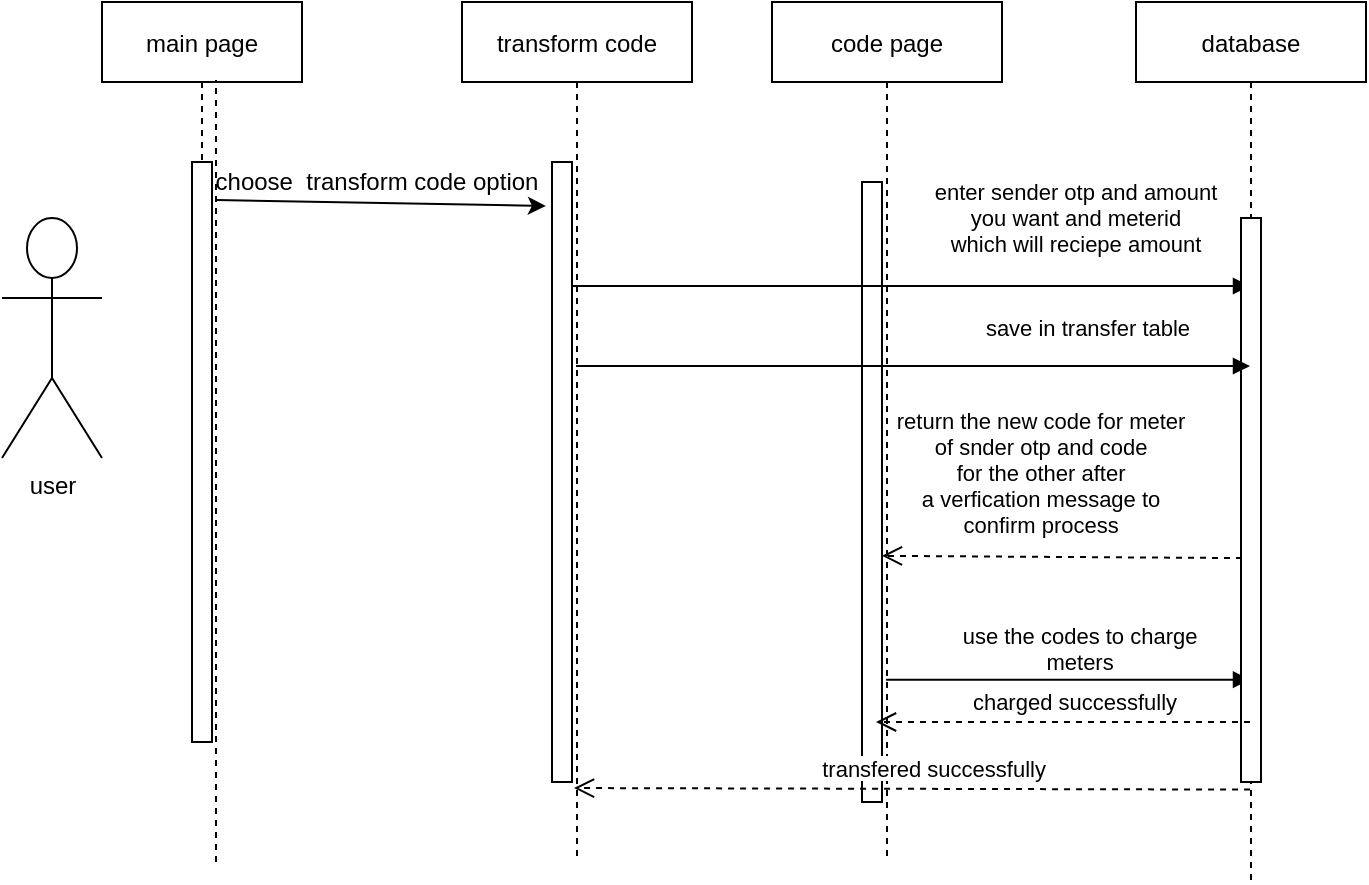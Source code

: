 <mxfile version="14.2.9" type="github">
  <diagram id="7ZpU5WtPz9Lyks8QlIq6" name="Page-1">
    <mxGraphModel dx="868" dy="393" grid="1" gridSize="10" guides="1" tooltips="1" connect="1" arrows="1" fold="1" page="1" pageScale="1" pageWidth="850" pageHeight="1100" math="0" shadow="0">
      <root>
        <mxCell id="0" />
        <mxCell id="1" parent="0" />
        <mxCell id="VspYirww-Cg1uWhshXMc-1" value="main page" style="shape=umlLifeline;perimeter=lifelinePerimeter;container=1;collapsible=0;recursiveResize=0;rounded=0;shadow=0;strokeWidth=1;" vertex="1" parent="1">
          <mxGeometry x="63" y="530" width="100" height="370" as="geometry" />
        </mxCell>
        <mxCell id="VspYirww-Cg1uWhshXMc-2" value="" style="points=[];perimeter=orthogonalPerimeter;rounded=0;shadow=0;strokeWidth=1;" vertex="1" parent="VspYirww-Cg1uWhshXMc-1">
          <mxGeometry x="45" y="80" width="10" height="290" as="geometry" />
        </mxCell>
        <mxCell id="VspYirww-Cg1uWhshXMc-3" value="transform code" style="shape=umlLifeline;perimeter=lifelinePerimeter;container=1;collapsible=0;recursiveResize=0;rounded=0;shadow=0;strokeWidth=1;" vertex="1" parent="1">
          <mxGeometry x="243" y="530" width="115" height="430" as="geometry" />
        </mxCell>
        <mxCell id="VspYirww-Cg1uWhshXMc-4" value="" style="points=[];perimeter=orthogonalPerimeter;rounded=0;shadow=0;strokeWidth=1;" vertex="1" parent="VspYirww-Cg1uWhshXMc-3">
          <mxGeometry x="45" y="80" width="10" height="310" as="geometry" />
        </mxCell>
        <mxCell id="VspYirww-Cg1uWhshXMc-7" value="user" style="shape=umlActor;verticalLabelPosition=bottom;labelBackgroundColor=#ffffff;verticalAlign=top;html=1;outlineConnect=0;" vertex="1" parent="1">
          <mxGeometry x="13" y="638" width="50" height="120" as="geometry" />
        </mxCell>
        <mxCell id="VspYirww-Cg1uWhshXMc-8" value="code page" style="shape=umlLifeline;perimeter=lifelinePerimeter;container=1;collapsible=0;recursiveResize=0;rounded=0;shadow=0;strokeWidth=1;" vertex="1" parent="1">
          <mxGeometry x="398" y="530" width="115" height="430" as="geometry" />
        </mxCell>
        <mxCell id="VspYirww-Cg1uWhshXMc-9" value="" style="points=[];perimeter=orthogonalPerimeter;rounded=0;shadow=0;strokeWidth=1;" vertex="1" parent="VspYirww-Cg1uWhshXMc-8">
          <mxGeometry x="45" y="90" width="10" height="310" as="geometry" />
        </mxCell>
        <mxCell id="VspYirww-Cg1uWhshXMc-10" value="enter sender otp and amount&#xa;you want and meterid&#xa;which will reciepe amount" style="verticalAlign=bottom;endArrow=block;shadow=0;strokeWidth=1;" edge="1" parent="1" target="VspYirww-Cg1uWhshXMc-17">
          <mxGeometry x="0.487" y="12" relative="1" as="geometry">
            <mxPoint x="298" y="672" as="sourcePoint" />
            <mxPoint x="590" y="672" as="targetPoint" />
            <mxPoint as="offset" />
          </mxGeometry>
        </mxCell>
        <mxCell id="VspYirww-Cg1uWhshXMc-11" value="return the new code for meter&#xa;of snder otp and code &#xa;for the other after&#xa;a verfication message to &#xa;confirm process" style="verticalAlign=bottom;endArrow=open;dashed=1;endSize=8;shadow=0;strokeWidth=1;entryX=0.478;entryY=0.644;entryDx=0;entryDy=0;entryPerimeter=0;exitX=0.05;exitY=0.603;exitDx=0;exitDy=0;exitPerimeter=0;" edge="1" parent="1" source="VspYirww-Cg1uWhshXMc-18" target="VspYirww-Cg1uWhshXMc-8">
          <mxGeometry x="0.116" y="-7" relative="1" as="geometry">
            <mxPoint x="300.5" y="750" as="targetPoint" />
            <mxPoint x="460" y="750" as="sourcePoint" />
            <mxPoint as="offset" />
          </mxGeometry>
        </mxCell>
        <mxCell id="VspYirww-Cg1uWhshXMc-12" value="use the codes to charge&#xa;meters" style="verticalAlign=bottom;endArrow=block;shadow=0;strokeWidth=1;exitX=0.496;exitY=0.788;exitDx=0;exitDy=0;exitPerimeter=0;" edge="1" parent="1" target="VspYirww-Cg1uWhshXMc-17" source="VspYirww-Cg1uWhshXMc-8">
          <mxGeometry x="0.064" relative="1" as="geometry">
            <mxPoint x="453" y="815" as="sourcePoint" />
            <mxPoint x="596" y="869" as="targetPoint" />
            <mxPoint as="offset" />
          </mxGeometry>
        </mxCell>
        <mxCell id="VspYirww-Cg1uWhshXMc-17" value="database" style="shape=umlLifeline;perimeter=lifelinePerimeter;container=1;collapsible=0;recursiveResize=0;rounded=0;shadow=0;strokeWidth=1;" vertex="1" parent="1">
          <mxGeometry x="580" y="530" width="115" height="440" as="geometry" />
        </mxCell>
        <mxCell id="VspYirww-Cg1uWhshXMc-18" value="" style="points=[];perimeter=orthogonalPerimeter;rounded=0;shadow=0;strokeWidth=1;" vertex="1" parent="VspYirww-Cg1uWhshXMc-17">
          <mxGeometry x="52.5" y="108" width="10" height="282" as="geometry" />
        </mxCell>
        <mxCell id="VspYirww-Cg1uWhshXMc-19" value="" style="endArrow=none;dashed=1;html=1;" edge="1" parent="1">
          <mxGeometry width="50" height="50" relative="1" as="geometry">
            <mxPoint x="120" y="960" as="sourcePoint" />
            <mxPoint x="120" y="569" as="targetPoint" />
          </mxGeometry>
        </mxCell>
        <mxCell id="VspYirww-Cg1uWhshXMc-26" value="" style="endArrow=classic;html=1;entryX=0.972;entryY=1.1;entryDx=0;entryDy=0;entryPerimeter=0;" edge="1" parent="1" target="VspYirww-Cg1uWhshXMc-27">
          <mxGeometry width="50" height="50" relative="1" as="geometry">
            <mxPoint x="120" y="629" as="sourcePoint" />
            <mxPoint x="170" y="640" as="targetPoint" />
          </mxGeometry>
        </mxCell>
        <mxCell id="VspYirww-Cg1uWhshXMc-27" value="choose&amp;nbsp; transform code option" style="text;html=1;align=center;verticalAlign=middle;resizable=0;points=[];autosize=1;" vertex="1" parent="1">
          <mxGeometry x="110" y="610" width="180" height="20" as="geometry" />
        </mxCell>
        <mxCell id="VspYirww-Cg1uWhshXMc-28" value="save in transfer table" style="verticalAlign=bottom;endArrow=block;shadow=0;strokeWidth=1;" edge="1" parent="1" target="VspYirww-Cg1uWhshXMc-17">
          <mxGeometry x="0.518" y="10" relative="1" as="geometry">
            <mxPoint x="300" y="712" as="sourcePoint" />
            <mxPoint x="590" y="710" as="targetPoint" />
            <mxPoint as="offset" />
          </mxGeometry>
        </mxCell>
        <mxCell id="VspYirww-Cg1uWhshXMc-30" value="charged successfully" style="verticalAlign=bottom;endArrow=open;dashed=1;endSize=8;shadow=0;strokeWidth=1;entryX=0.496;entryY=0.448;entryDx=0;entryDy=0;entryPerimeter=0;" edge="1" parent="1" source="VspYirww-Cg1uWhshXMc-17">
          <mxGeometry x="-0.064" y="-1" relative="1" as="geometry">
            <mxPoint x="450.0" y="890.004" as="targetPoint" />
            <mxPoint x="590.96" y="891.31" as="sourcePoint" />
            <mxPoint as="offset" />
          </mxGeometry>
        </mxCell>
        <mxCell id="VspYirww-Cg1uWhshXMc-32" value="transfered successfully" style="verticalAlign=bottom;endArrow=open;dashed=1;endSize=8;shadow=0;strokeWidth=1;exitX=0.496;exitY=0.895;exitDx=0;exitDy=0;exitPerimeter=0;entryX=0.487;entryY=0.914;entryDx=0;entryDy=0;entryPerimeter=0;" edge="1" parent="1" source="VspYirww-Cg1uWhshXMc-17" target="VspYirww-Cg1uWhshXMc-3">
          <mxGeometry x="-0.064" y="-1" relative="1" as="geometry">
            <mxPoint x="453" y="925" as="targetPoint" />
            <mxPoint x="647" y="900.004" as="sourcePoint" />
            <mxPoint as="offset" />
          </mxGeometry>
        </mxCell>
      </root>
    </mxGraphModel>
  </diagram>
</mxfile>
